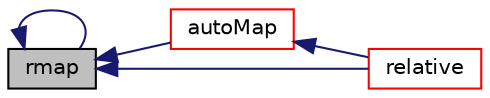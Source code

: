 digraph "rmap"
{
  bgcolor="transparent";
  edge [fontname="Helvetica",fontsize="10",labelfontname="Helvetica",labelfontsize="10"];
  node [fontname="Helvetica",fontsize="10",shape=record];
  rankdir="LR";
  Node55 [label="rmap",height=0.2,width=0.4,color="black", fillcolor="grey75", style="filled", fontcolor="black"];
  Node55 -> Node56 [dir="back",color="midnightblue",fontsize="10",style="solid",fontname="Helvetica"];
  Node56 [label="autoMap",height=0.2,width=0.4,color="red",URL="$a22741.html#a0ab0c43ce90d756c88dd81e3d0a9eef5",tooltip="Map (and resize as needed) from self given a mapping object. "];
  Node56 -> Node57 [dir="back",color="midnightblue",fontsize="10",style="solid",fontname="Helvetica"];
  Node57 [label="relative",height=0.2,width=0.4,color="red",URL="$a22741.html#a3ca178cbb82f7e1d6716e5b19df71e37",tooltip="Return const access to the relative flag. "];
  Node55 -> Node57 [dir="back",color="midnightblue",fontsize="10",style="solid",fontname="Helvetica"];
  Node55 -> Node55 [dir="back",color="midnightblue",fontsize="10",style="solid",fontname="Helvetica"];
}
